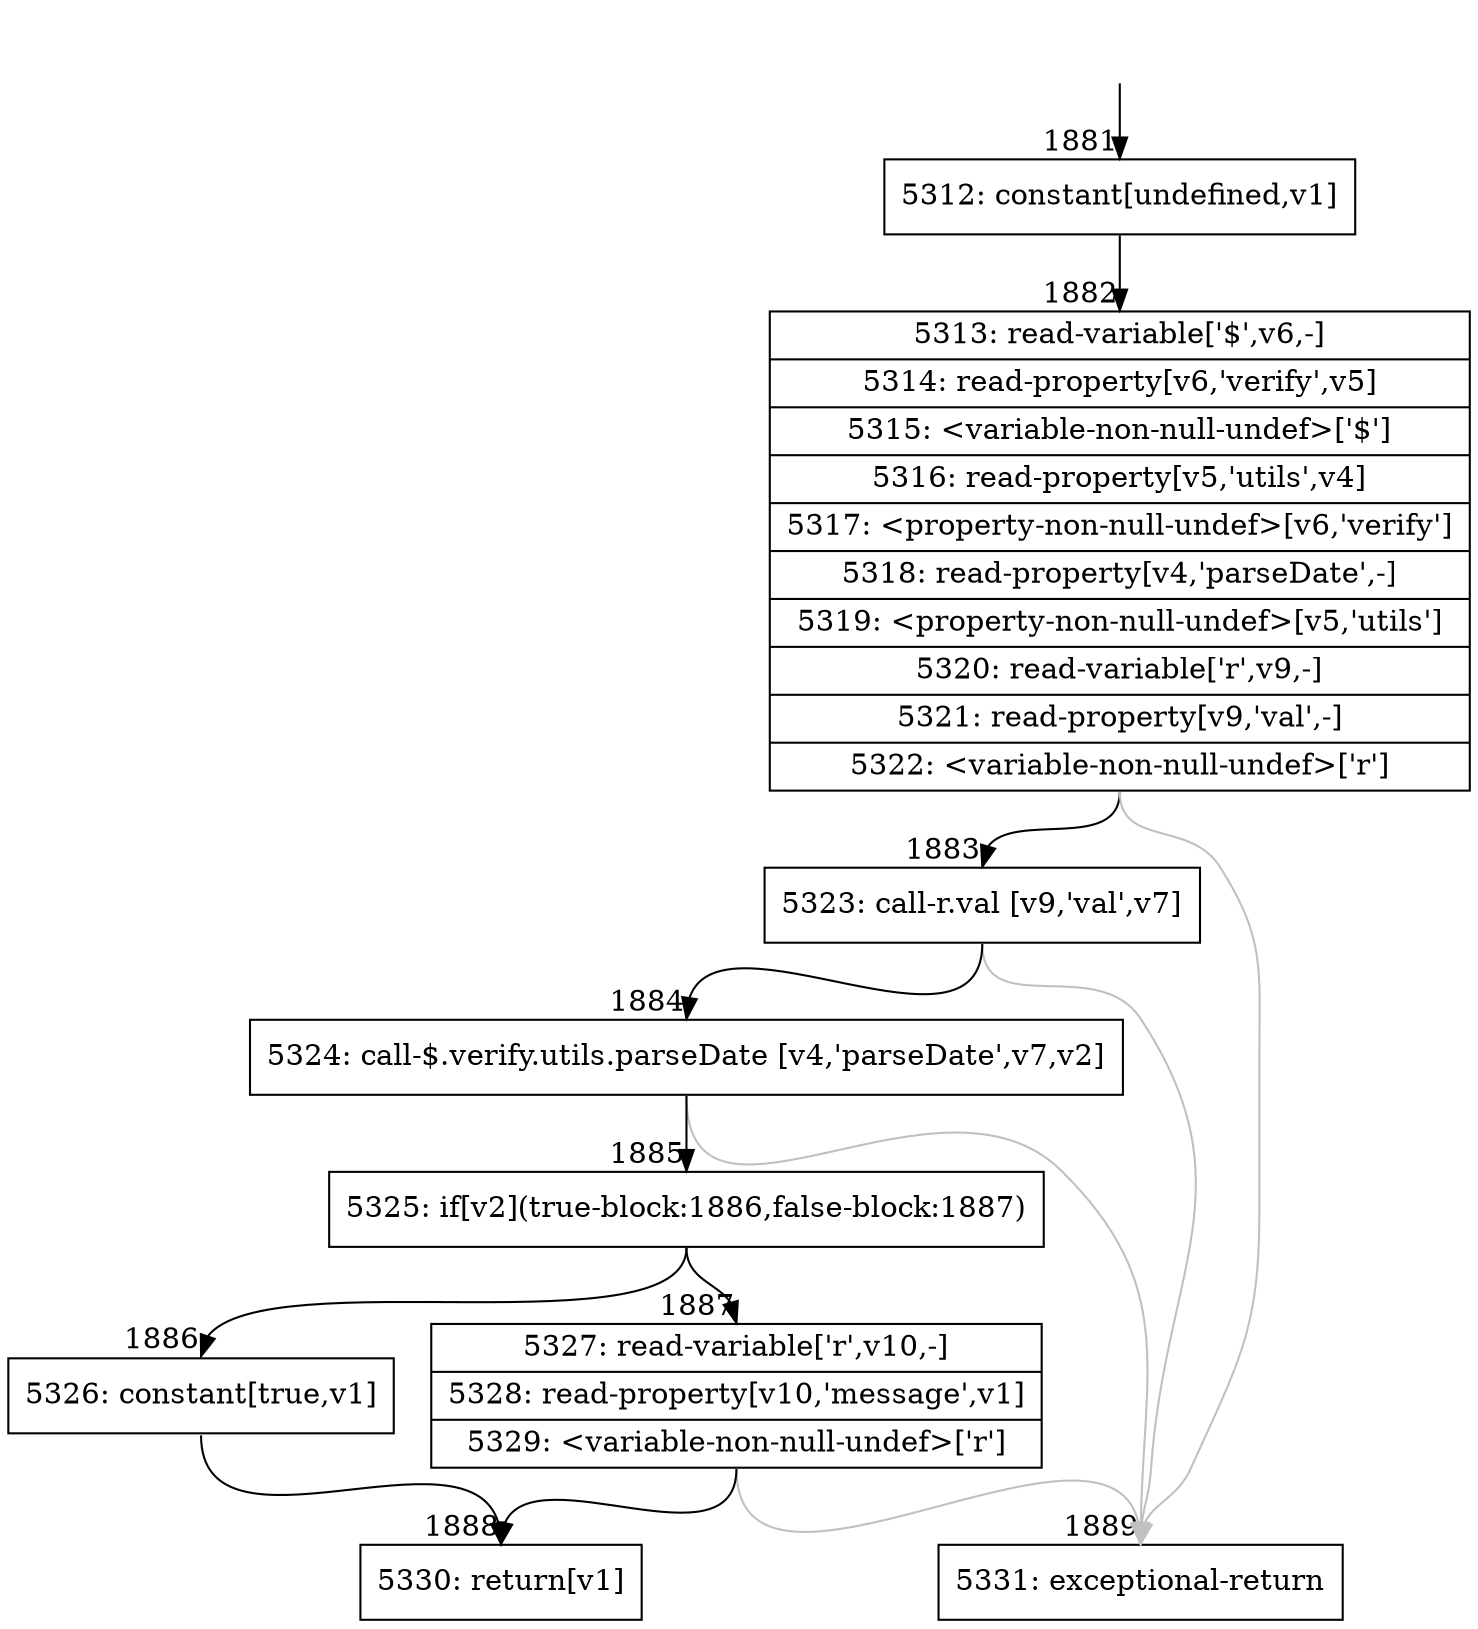 digraph {
rankdir="TD"
BB_entry163[shape=none,label=""];
BB_entry163 -> BB1881 [tailport=s, headport=n, headlabel="    1881"]
BB1881 [shape=record label="{5312: constant[undefined,v1]}" ] 
BB1881 -> BB1882 [tailport=s, headport=n, headlabel="      1882"]
BB1882 [shape=record label="{5313: read-variable['$',v6,-]|5314: read-property[v6,'verify',v5]|5315: \<variable-non-null-undef\>['$']|5316: read-property[v5,'utils',v4]|5317: \<property-non-null-undef\>[v6,'verify']|5318: read-property[v4,'parseDate',-]|5319: \<property-non-null-undef\>[v5,'utils']|5320: read-variable['r',v9,-]|5321: read-property[v9,'val',-]|5322: \<variable-non-null-undef\>['r']}" ] 
BB1882 -> BB1883 [tailport=s, headport=n, headlabel="      1883"]
BB1882 -> BB1889 [tailport=s, headport=n, color=gray, headlabel="      1889"]
BB1883 [shape=record label="{5323: call-r.val [v9,'val',v7]}" ] 
BB1883 -> BB1884 [tailport=s, headport=n, headlabel="      1884"]
BB1883 -> BB1889 [tailport=s, headport=n, color=gray]
BB1884 [shape=record label="{5324: call-$.verify.utils.parseDate [v4,'parseDate',v7,v2]}" ] 
BB1884 -> BB1885 [tailport=s, headport=n, headlabel="      1885"]
BB1884 -> BB1889 [tailport=s, headport=n, color=gray]
BB1885 [shape=record label="{5325: if[v2](true-block:1886,false-block:1887)}" ] 
BB1885 -> BB1886 [tailport=s, headport=n, headlabel="      1886"]
BB1885 -> BB1887 [tailport=s, headport=n, headlabel="      1887"]
BB1886 [shape=record label="{5326: constant[true,v1]}" ] 
BB1886 -> BB1888 [tailport=s, headport=n, headlabel="      1888"]
BB1887 [shape=record label="{5327: read-variable['r',v10,-]|5328: read-property[v10,'message',v1]|5329: \<variable-non-null-undef\>['r']}" ] 
BB1887 -> BB1888 [tailport=s, headport=n]
BB1887 -> BB1889 [tailport=s, headport=n, color=gray]
BB1888 [shape=record label="{5330: return[v1]}" ] 
BB1889 [shape=record label="{5331: exceptional-return}" ] 
//#$~ 1792
}
